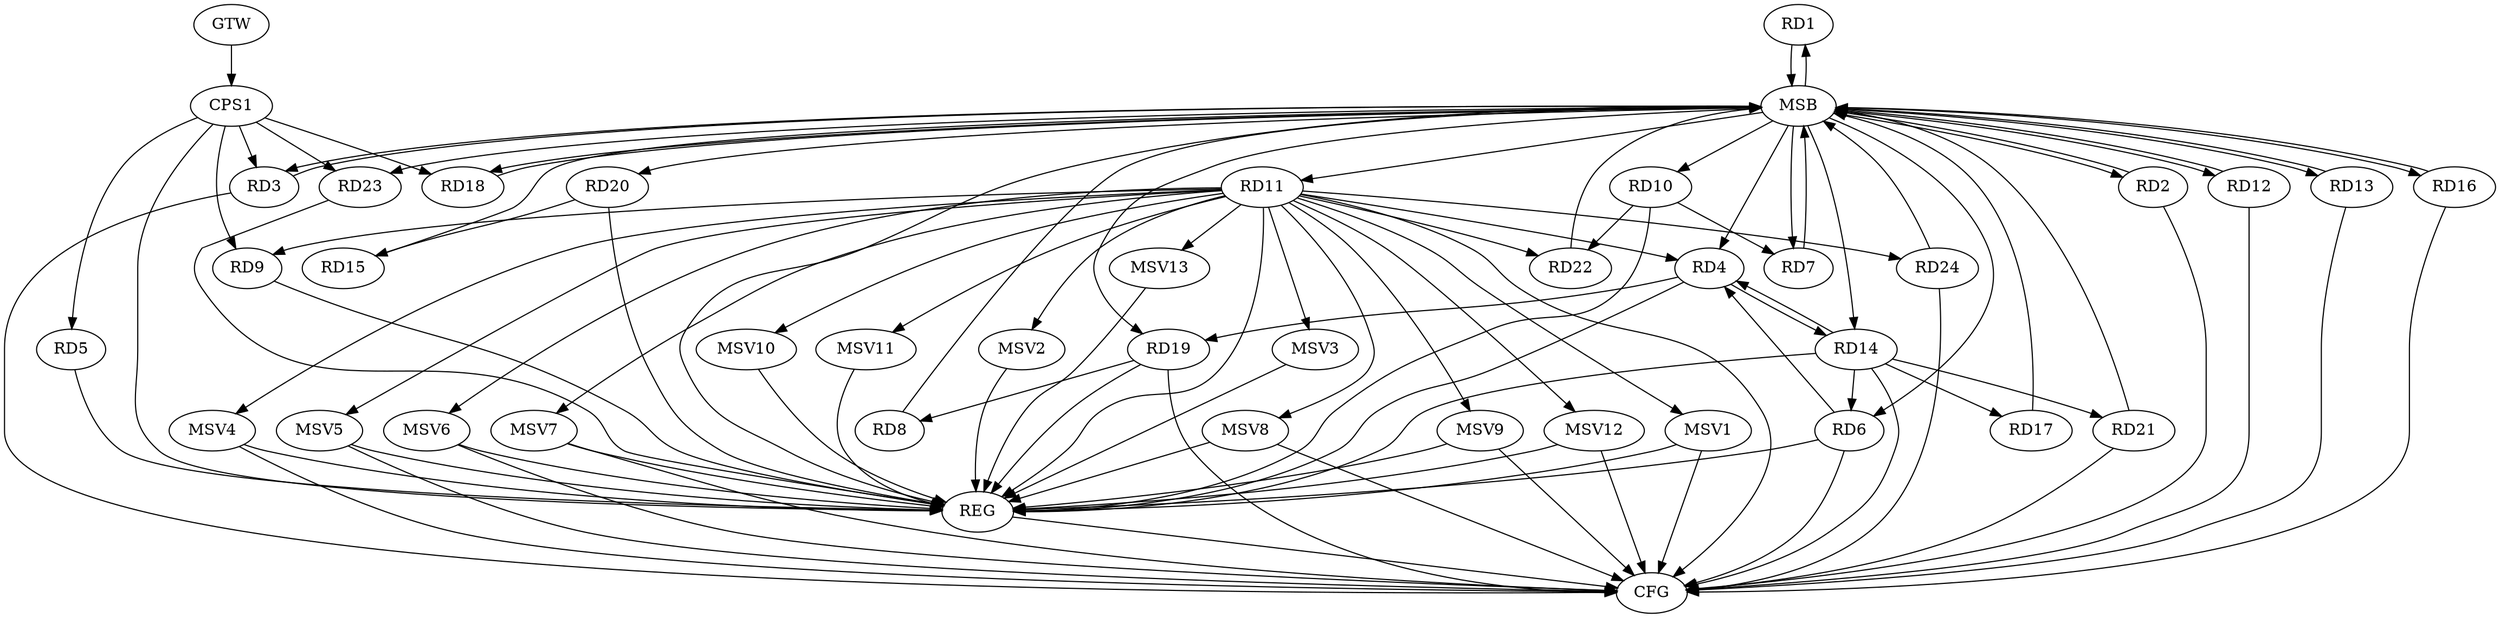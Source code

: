 strict digraph G {
  RD1 [ label="RD1" ];
  RD2 [ label="RD2" ];
  RD3 [ label="RD3" ];
  RD4 [ label="RD4" ];
  RD5 [ label="RD5" ];
  RD6 [ label="RD6" ];
  RD7 [ label="RD7" ];
  RD8 [ label="RD8" ];
  RD9 [ label="RD9" ];
  RD10 [ label="RD10" ];
  RD11 [ label="RD11" ];
  RD12 [ label="RD12" ];
  RD13 [ label="RD13" ];
  RD14 [ label="RD14" ];
  RD15 [ label="RD15" ];
  RD16 [ label="RD16" ];
  RD17 [ label="RD17" ];
  RD18 [ label="RD18" ];
  RD19 [ label="RD19" ];
  RD20 [ label="RD20" ];
  RD21 [ label="RD21" ];
  RD22 [ label="RD22" ];
  RD23 [ label="RD23" ];
  RD24 [ label="RD24" ];
  CPS1 [ label="CPS1" ];
  GTW [ label="GTW" ];
  REG [ label="REG" ];
  MSB [ label="MSB" ];
  CFG [ label="CFG" ];
  MSV1 [ label="MSV1" ];
  MSV2 [ label="MSV2" ];
  MSV3 [ label="MSV3" ];
  MSV4 [ label="MSV4" ];
  MSV5 [ label="MSV5" ];
  MSV6 [ label="MSV6" ];
  MSV7 [ label="MSV7" ];
  MSV8 [ label="MSV8" ];
  MSV9 [ label="MSV9" ];
  MSV10 [ label="MSV10" ];
  MSV11 [ label="MSV11" ];
  MSV12 [ label="MSV12" ];
  MSV13 [ label="MSV13" ];
  RD6 -> RD4;
  RD11 -> RD4;
  RD4 -> RD14;
  RD14 -> RD4;
  RD4 -> RD19;
  RD14 -> RD6;
  RD10 -> RD7;
  RD19 -> RD8;
  RD11 -> RD9;
  RD10 -> RD22;
  RD11 -> RD22;
  RD11 -> RD24;
  RD14 -> RD17;
  RD14 -> RD21;
  RD20 -> RD15;
  CPS1 -> RD3;
  CPS1 -> RD5;
  CPS1 -> RD9;
  CPS1 -> RD18;
  CPS1 -> RD23;
  GTW -> CPS1;
  RD4 -> REG;
  RD5 -> REG;
  RD6 -> REG;
  RD9 -> REG;
  RD10 -> REG;
  RD11 -> REG;
  RD14 -> REG;
  RD19 -> REG;
  RD20 -> REG;
  RD23 -> REG;
  CPS1 -> REG;
  RD1 -> MSB;
  MSB -> RD13;
  MSB -> REG;
  RD2 -> MSB;
  MSB -> RD4;
  MSB -> RD7;
  RD3 -> MSB;
  RD7 -> MSB;
  MSB -> RD1;
  MSB -> RD10;
  MSB -> RD12;
  MSB -> RD18;
  RD8 -> MSB;
  MSB -> RD6;
  MSB -> RD14;
  MSB -> RD16;
  RD12 -> MSB;
  RD13 -> MSB;
  MSB -> RD2;
  MSB -> RD3;
  RD15 -> MSB;
  RD16 -> MSB;
  MSB -> RD11;
  RD17 -> MSB;
  MSB -> RD19;
  MSB -> RD20;
  MSB -> RD23;
  RD18 -> MSB;
  RD21 -> MSB;
  RD22 -> MSB;
  RD24 -> MSB;
  RD16 -> CFG;
  RD13 -> CFG;
  RD6 -> CFG;
  RD12 -> CFG;
  RD24 -> CFG;
  RD14 -> CFG;
  RD2 -> CFG;
  RD11 -> CFG;
  RD19 -> CFG;
  RD21 -> CFG;
  RD3 -> CFG;
  REG -> CFG;
  RD11 -> MSV1;
  MSV1 -> REG;
  MSV1 -> CFG;
  RD11 -> MSV2;
  MSV2 -> REG;
  RD11 -> MSV3;
  MSV3 -> REG;
  RD11 -> MSV4;
  MSV4 -> REG;
  MSV4 -> CFG;
  RD11 -> MSV5;
  MSV5 -> REG;
  MSV5 -> CFG;
  RD11 -> MSV6;
  MSV6 -> REG;
  MSV6 -> CFG;
  RD11 -> MSV7;
  MSV7 -> REG;
  MSV7 -> CFG;
  RD11 -> MSV8;
  MSV8 -> REG;
  MSV8 -> CFG;
  RD11 -> MSV9;
  RD11 -> MSV10;
  MSV9 -> REG;
  MSV9 -> CFG;
  MSV10 -> REG;
  RD11 -> MSV11;
  MSV11 -> REG;
  RD11 -> MSV12;
  RD11 -> MSV13;
  MSV12 -> REG;
  MSV12 -> CFG;
  MSV13 -> REG;
}
